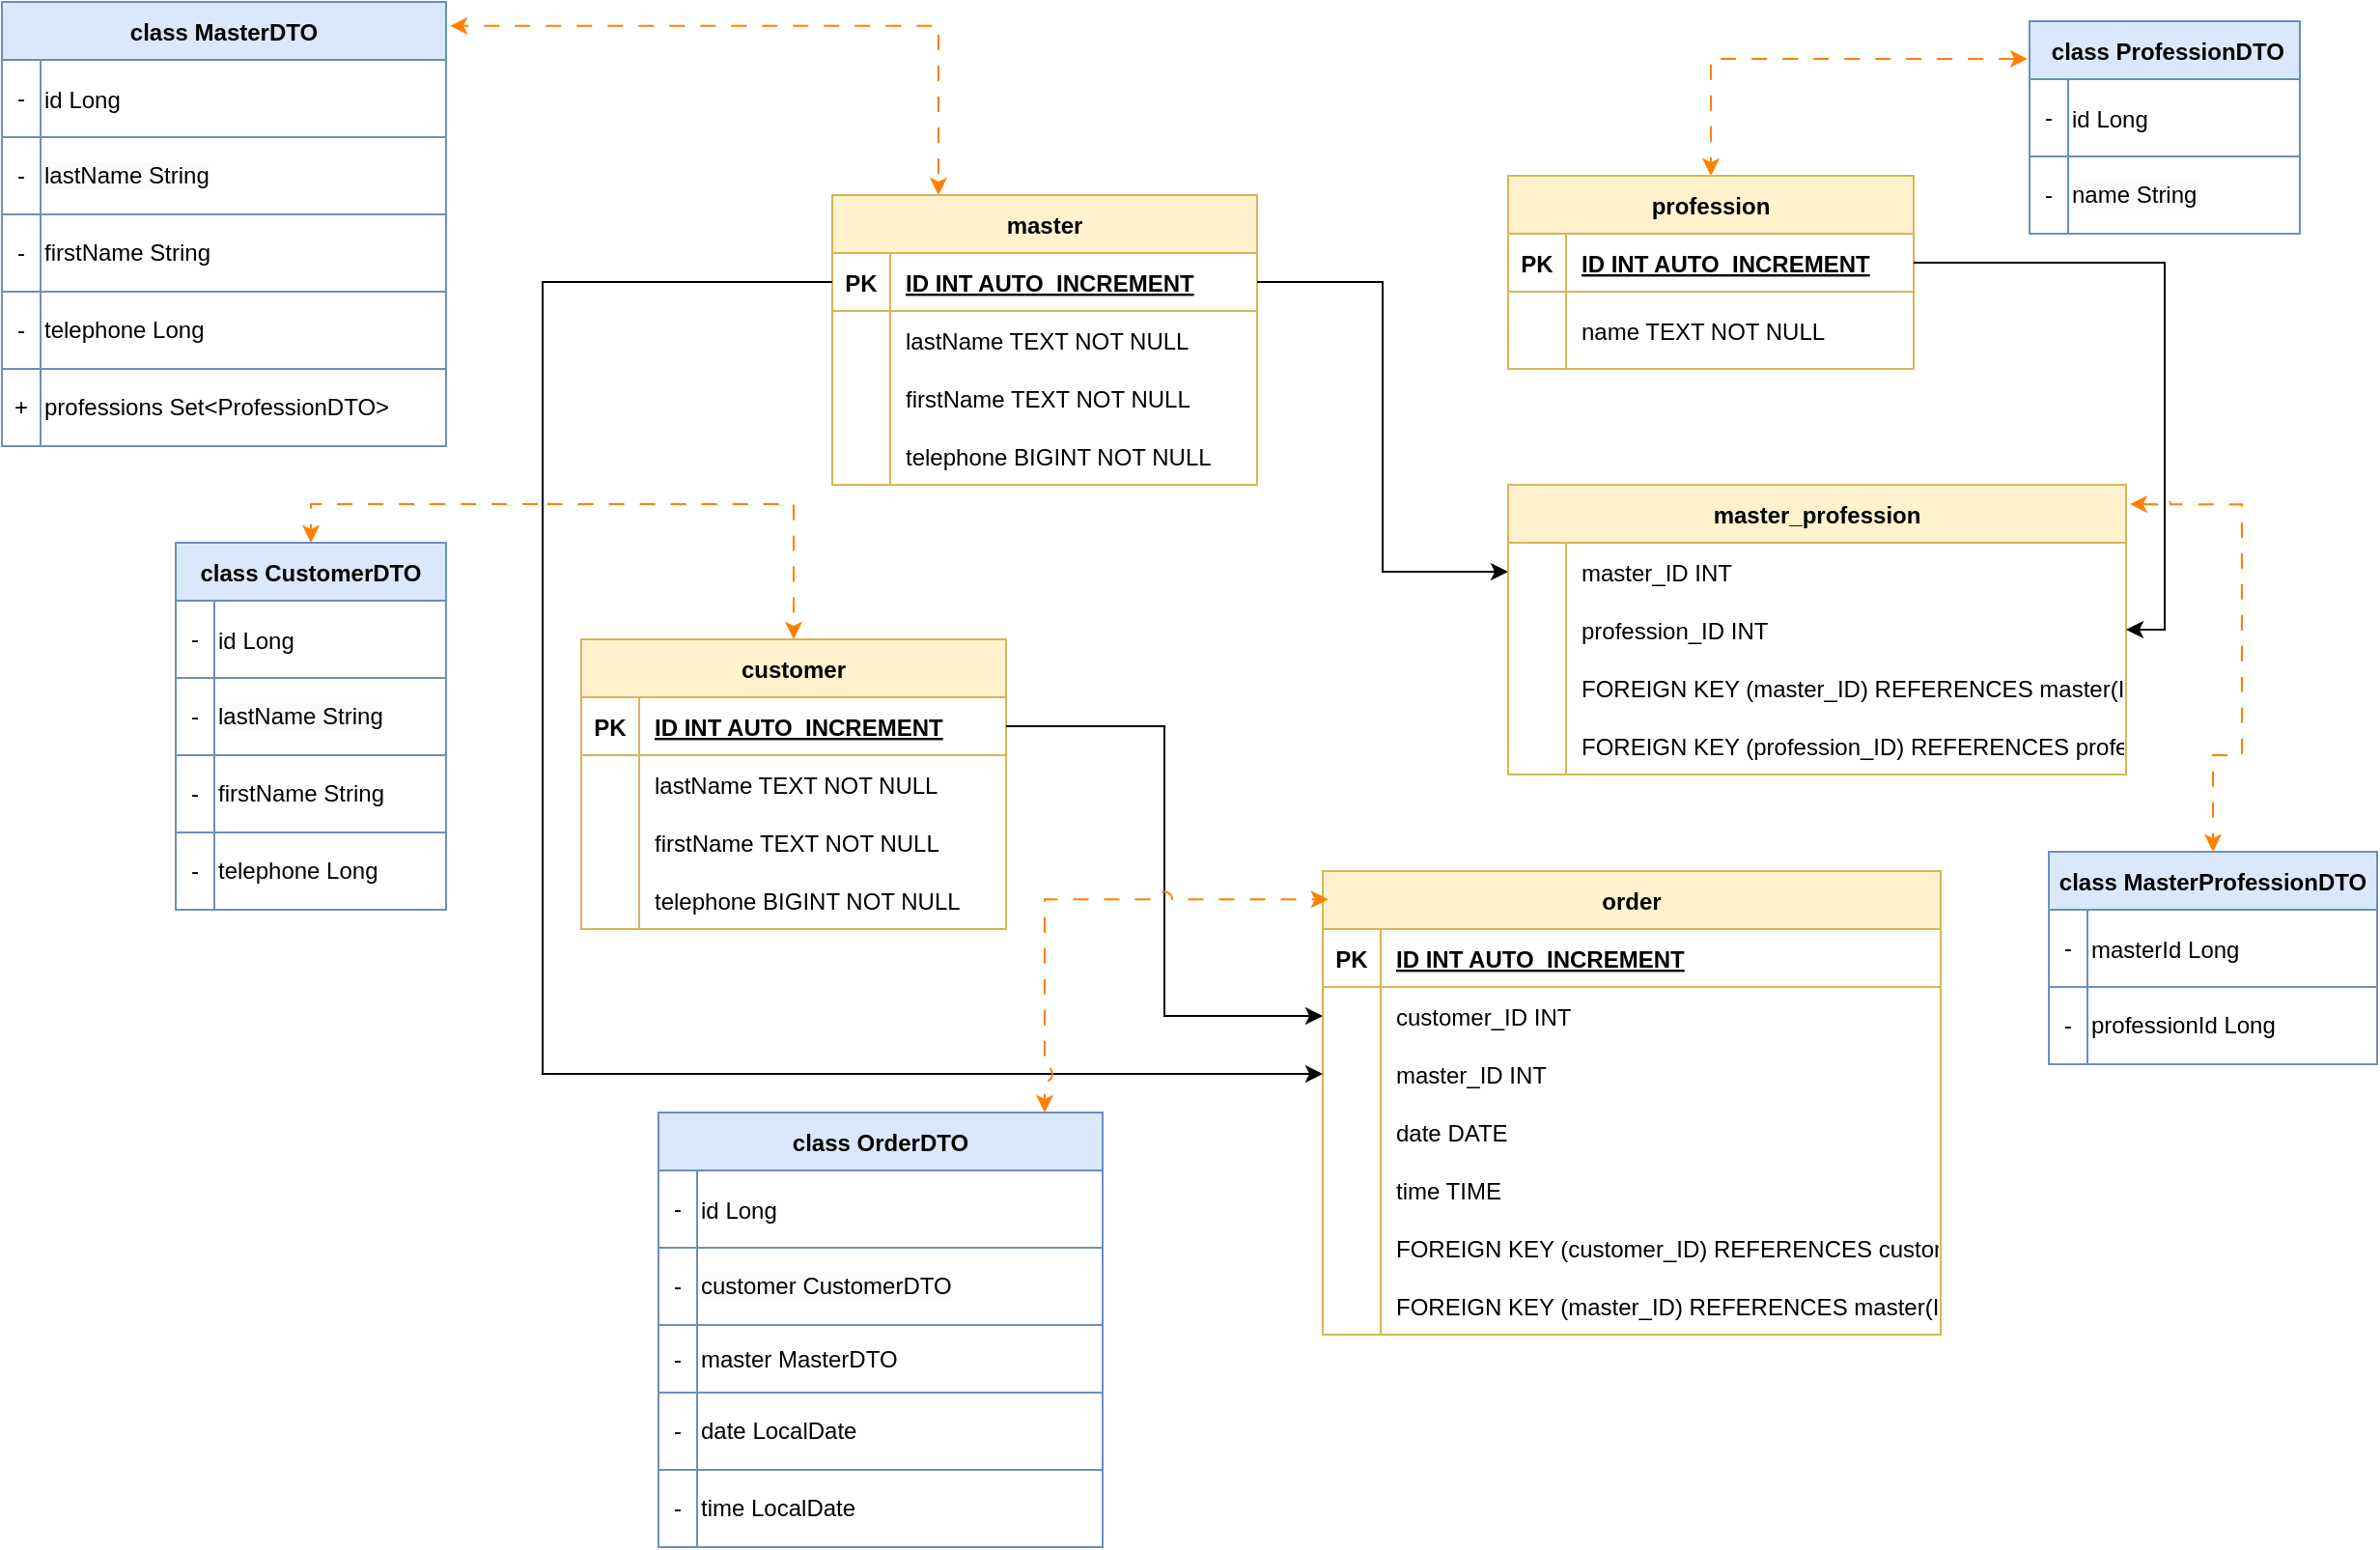 <mxfile version="26.1.0">
  <diagram name="Страница — 1" id="RrRIybJBG0Q8zpi_-Jlj">
    <mxGraphModel dx="2322" dy="824" grid="1" gridSize="10" guides="1" tooltips="1" connect="1" arrows="1" fold="1" page="1" pageScale="1" pageWidth="827" pageHeight="1169" math="0" shadow="0">
      <root>
        <mxCell id="0" />
        <mxCell id="1" parent="0" />
        <mxCell id="r0G22M9WoCD1sbII1Kmv-1" value="customer" style="shape=table;startSize=30;container=1;collapsible=1;childLayout=tableLayout;fixedRows=1;rowLines=0;fontStyle=1;align=center;resizeLast=1;fillColor=#fff2cc;strokeColor=#d6b656;" vertex="1" parent="1">
          <mxGeometry x="-130" y="340" width="220" height="150" as="geometry" />
        </mxCell>
        <mxCell id="r0G22M9WoCD1sbII1Kmv-2" value="" style="shape=tableRow;horizontal=0;startSize=0;swimlaneHead=0;swimlaneBody=0;fillColor=none;collapsible=0;dropTarget=0;points=[[0,0.5],[1,0.5]];portConstraint=eastwest;strokeColor=inherit;top=0;left=0;right=0;bottom=1;" vertex="1" parent="r0G22M9WoCD1sbII1Kmv-1">
          <mxGeometry y="30" width="220" height="30" as="geometry" />
        </mxCell>
        <mxCell id="r0G22M9WoCD1sbII1Kmv-3" value="PK" style="shape=partialRectangle;overflow=hidden;connectable=0;fillColor=none;strokeColor=inherit;top=0;left=0;bottom=0;right=0;fontStyle=1;" vertex="1" parent="r0G22M9WoCD1sbII1Kmv-2">
          <mxGeometry width="30" height="30" as="geometry">
            <mxRectangle width="30" height="30" as="alternateBounds" />
          </mxGeometry>
        </mxCell>
        <mxCell id="r0G22M9WoCD1sbII1Kmv-4" value="ID INT  AUTO_INCREMENT" style="shape=partialRectangle;overflow=hidden;connectable=0;fillColor=none;align=left;strokeColor=inherit;top=0;left=0;bottom=0;right=0;spacingLeft=6;fontStyle=5;" vertex="1" parent="r0G22M9WoCD1sbII1Kmv-2">
          <mxGeometry x="30" width="190" height="30" as="geometry">
            <mxRectangle width="190" height="30" as="alternateBounds" />
          </mxGeometry>
        </mxCell>
        <mxCell id="r0G22M9WoCD1sbII1Kmv-5" value="" style="shape=tableRow;horizontal=0;startSize=0;swimlaneHead=0;swimlaneBody=0;fillColor=none;collapsible=0;dropTarget=0;points=[[0,0.5],[1,0.5]];portConstraint=eastwest;strokeColor=inherit;top=0;left=0;right=0;bottom=0;" vertex="1" parent="r0G22M9WoCD1sbII1Kmv-1">
          <mxGeometry y="60" width="220" height="30" as="geometry" />
        </mxCell>
        <mxCell id="r0G22M9WoCD1sbII1Kmv-6" value="" style="shape=partialRectangle;overflow=hidden;connectable=0;fillColor=none;strokeColor=inherit;top=0;left=0;bottom=0;right=0;" vertex="1" parent="r0G22M9WoCD1sbII1Kmv-5">
          <mxGeometry width="30" height="30" as="geometry">
            <mxRectangle width="30" height="30" as="alternateBounds" />
          </mxGeometry>
        </mxCell>
        <mxCell id="r0G22M9WoCD1sbII1Kmv-7" value="lastName TEXT NOT NULL" style="shape=partialRectangle;overflow=hidden;connectable=0;fillColor=none;align=left;strokeColor=inherit;top=0;left=0;bottom=0;right=0;spacingLeft=6;" vertex="1" parent="r0G22M9WoCD1sbII1Kmv-5">
          <mxGeometry x="30" width="190" height="30" as="geometry">
            <mxRectangle width="190" height="30" as="alternateBounds" />
          </mxGeometry>
        </mxCell>
        <mxCell id="r0G22M9WoCD1sbII1Kmv-8" value="" style="shape=tableRow;horizontal=0;startSize=0;swimlaneHead=0;swimlaneBody=0;fillColor=none;collapsible=0;dropTarget=0;points=[[0,0.5],[1,0.5]];portConstraint=eastwest;strokeColor=inherit;top=0;left=0;right=0;bottom=0;" vertex="1" parent="r0G22M9WoCD1sbII1Kmv-1">
          <mxGeometry y="90" width="220" height="30" as="geometry" />
        </mxCell>
        <mxCell id="r0G22M9WoCD1sbII1Kmv-9" value="" style="shape=partialRectangle;overflow=hidden;connectable=0;fillColor=none;strokeColor=inherit;top=0;left=0;bottom=0;right=0;" vertex="1" parent="r0G22M9WoCD1sbII1Kmv-8">
          <mxGeometry width="30" height="30" as="geometry">
            <mxRectangle width="30" height="30" as="alternateBounds" />
          </mxGeometry>
        </mxCell>
        <mxCell id="r0G22M9WoCD1sbII1Kmv-10" value="firstName TEXT NOT NULL" style="shape=partialRectangle;overflow=hidden;connectable=0;fillColor=none;align=left;strokeColor=inherit;top=0;left=0;bottom=0;right=0;spacingLeft=6;" vertex="1" parent="r0G22M9WoCD1sbII1Kmv-8">
          <mxGeometry x="30" width="190" height="30" as="geometry">
            <mxRectangle width="190" height="30" as="alternateBounds" />
          </mxGeometry>
        </mxCell>
        <mxCell id="r0G22M9WoCD1sbII1Kmv-11" value="" style="shape=tableRow;horizontal=0;startSize=0;swimlaneHead=0;swimlaneBody=0;fillColor=none;collapsible=0;dropTarget=0;points=[[0,0.5],[1,0.5]];portConstraint=eastwest;strokeColor=inherit;top=0;left=0;right=0;bottom=0;" vertex="1" parent="r0G22M9WoCD1sbII1Kmv-1">
          <mxGeometry y="120" width="220" height="30" as="geometry" />
        </mxCell>
        <mxCell id="r0G22M9WoCD1sbII1Kmv-12" value="" style="shape=partialRectangle;overflow=hidden;connectable=0;fillColor=none;strokeColor=inherit;top=0;left=0;bottom=0;right=0;" vertex="1" parent="r0G22M9WoCD1sbII1Kmv-11">
          <mxGeometry width="30" height="30" as="geometry">
            <mxRectangle width="30" height="30" as="alternateBounds" />
          </mxGeometry>
        </mxCell>
        <mxCell id="r0G22M9WoCD1sbII1Kmv-13" value="telephone BIGINT NOT NULL" style="shape=partialRectangle;overflow=hidden;connectable=0;fillColor=none;align=left;strokeColor=inherit;top=0;left=0;bottom=0;right=0;spacingLeft=6;" vertex="1" parent="r0G22M9WoCD1sbII1Kmv-11">
          <mxGeometry x="30" width="190" height="30" as="geometry">
            <mxRectangle width="190" height="30" as="alternateBounds" />
          </mxGeometry>
        </mxCell>
        <mxCell id="r0G22M9WoCD1sbII1Kmv-14" value="master" style="shape=table;startSize=30;container=1;collapsible=1;childLayout=tableLayout;fixedRows=1;rowLines=0;fontStyle=1;align=center;resizeLast=1;fillColor=#fff2cc;strokeColor=#d6b656;" vertex="1" parent="1">
          <mxGeometry y="110" width="220" height="150" as="geometry" />
        </mxCell>
        <mxCell id="r0G22M9WoCD1sbII1Kmv-15" value="" style="shape=tableRow;horizontal=0;startSize=0;swimlaneHead=0;swimlaneBody=0;fillColor=none;collapsible=0;dropTarget=0;points=[[0,0.5],[1,0.5]];portConstraint=eastwest;strokeColor=inherit;top=0;left=0;right=0;bottom=1;" vertex="1" parent="r0G22M9WoCD1sbII1Kmv-14">
          <mxGeometry y="30" width="220" height="30" as="geometry" />
        </mxCell>
        <mxCell id="r0G22M9WoCD1sbII1Kmv-16" value="PK" style="shape=partialRectangle;overflow=hidden;connectable=0;fillColor=none;strokeColor=inherit;top=0;left=0;bottom=0;right=0;fontStyle=1;" vertex="1" parent="r0G22M9WoCD1sbII1Kmv-15">
          <mxGeometry width="30" height="30" as="geometry">
            <mxRectangle width="30" height="30" as="alternateBounds" />
          </mxGeometry>
        </mxCell>
        <mxCell id="r0G22M9WoCD1sbII1Kmv-17" value="ID INT  AUTO_INCREMENT" style="shape=partialRectangle;overflow=hidden;connectable=0;fillColor=none;align=left;strokeColor=inherit;top=0;left=0;bottom=0;right=0;spacingLeft=6;fontStyle=5;" vertex="1" parent="r0G22M9WoCD1sbII1Kmv-15">
          <mxGeometry x="30" width="190" height="30" as="geometry">
            <mxRectangle width="190" height="30" as="alternateBounds" />
          </mxGeometry>
        </mxCell>
        <mxCell id="r0G22M9WoCD1sbII1Kmv-18" value="" style="shape=tableRow;horizontal=0;startSize=0;swimlaneHead=0;swimlaneBody=0;fillColor=none;collapsible=0;dropTarget=0;points=[[0,0.5],[1,0.5]];portConstraint=eastwest;strokeColor=inherit;top=0;left=0;right=0;bottom=0;" vertex="1" parent="r0G22M9WoCD1sbII1Kmv-14">
          <mxGeometry y="60" width="220" height="30" as="geometry" />
        </mxCell>
        <mxCell id="r0G22M9WoCD1sbII1Kmv-19" value="" style="shape=partialRectangle;overflow=hidden;connectable=0;fillColor=none;strokeColor=inherit;top=0;left=0;bottom=0;right=0;" vertex="1" parent="r0G22M9WoCD1sbII1Kmv-18">
          <mxGeometry width="30" height="30" as="geometry">
            <mxRectangle width="30" height="30" as="alternateBounds" />
          </mxGeometry>
        </mxCell>
        <mxCell id="r0G22M9WoCD1sbII1Kmv-20" value="lastName TEXT NOT NULL" style="shape=partialRectangle;overflow=hidden;connectable=0;fillColor=none;align=left;strokeColor=inherit;top=0;left=0;bottom=0;right=0;spacingLeft=6;" vertex="1" parent="r0G22M9WoCD1sbII1Kmv-18">
          <mxGeometry x="30" width="190" height="30" as="geometry">
            <mxRectangle width="190" height="30" as="alternateBounds" />
          </mxGeometry>
        </mxCell>
        <mxCell id="r0G22M9WoCD1sbII1Kmv-21" value="" style="shape=tableRow;horizontal=0;startSize=0;swimlaneHead=0;swimlaneBody=0;fillColor=none;collapsible=0;dropTarget=0;points=[[0,0.5],[1,0.5]];portConstraint=eastwest;strokeColor=inherit;top=0;left=0;right=0;bottom=0;" vertex="1" parent="r0G22M9WoCD1sbII1Kmv-14">
          <mxGeometry y="90" width="220" height="30" as="geometry" />
        </mxCell>
        <mxCell id="r0G22M9WoCD1sbII1Kmv-22" value="" style="shape=partialRectangle;overflow=hidden;connectable=0;fillColor=none;strokeColor=inherit;top=0;left=0;bottom=0;right=0;" vertex="1" parent="r0G22M9WoCD1sbII1Kmv-21">
          <mxGeometry width="30" height="30" as="geometry">
            <mxRectangle width="30" height="30" as="alternateBounds" />
          </mxGeometry>
        </mxCell>
        <mxCell id="r0G22M9WoCD1sbII1Kmv-23" value="firstName TEXT NOT NULL" style="shape=partialRectangle;overflow=hidden;connectable=0;fillColor=none;align=left;strokeColor=inherit;top=0;left=0;bottom=0;right=0;spacingLeft=6;" vertex="1" parent="r0G22M9WoCD1sbII1Kmv-21">
          <mxGeometry x="30" width="190" height="30" as="geometry">
            <mxRectangle width="190" height="30" as="alternateBounds" />
          </mxGeometry>
        </mxCell>
        <mxCell id="r0G22M9WoCD1sbII1Kmv-24" value="" style="shape=tableRow;horizontal=0;startSize=0;swimlaneHead=0;swimlaneBody=0;fillColor=none;collapsible=0;dropTarget=0;points=[[0,0.5],[1,0.5]];portConstraint=eastwest;strokeColor=inherit;top=0;left=0;right=0;bottom=0;" vertex="1" parent="r0G22M9WoCD1sbII1Kmv-14">
          <mxGeometry y="120" width="220" height="30" as="geometry" />
        </mxCell>
        <mxCell id="r0G22M9WoCD1sbII1Kmv-25" value="" style="shape=partialRectangle;overflow=hidden;connectable=0;fillColor=none;strokeColor=inherit;top=0;left=0;bottom=0;right=0;" vertex="1" parent="r0G22M9WoCD1sbII1Kmv-24">
          <mxGeometry width="30" height="30" as="geometry">
            <mxRectangle width="30" height="30" as="alternateBounds" />
          </mxGeometry>
        </mxCell>
        <mxCell id="r0G22M9WoCD1sbII1Kmv-26" value="telephone BIGINT NOT NULL" style="shape=partialRectangle;overflow=hidden;connectable=0;fillColor=none;align=left;strokeColor=inherit;top=0;left=0;bottom=0;right=0;spacingLeft=6;" vertex="1" parent="r0G22M9WoCD1sbII1Kmv-24">
          <mxGeometry x="30" width="190" height="30" as="geometry">
            <mxRectangle width="190" height="30" as="alternateBounds" />
          </mxGeometry>
        </mxCell>
        <mxCell id="r0G22M9WoCD1sbII1Kmv-27" value="profession" style="shape=table;startSize=30;container=1;collapsible=1;childLayout=tableLayout;fixedRows=1;rowLines=0;fontStyle=1;align=center;resizeLast=1;fillColor=#fff2cc;strokeColor=#d6b656;" vertex="1" parent="1">
          <mxGeometry x="350" y="100" width="210" height="100" as="geometry" />
        </mxCell>
        <mxCell id="r0G22M9WoCD1sbII1Kmv-28" value="" style="shape=tableRow;horizontal=0;startSize=0;swimlaneHead=0;swimlaneBody=0;fillColor=none;collapsible=0;dropTarget=0;points=[[0,0.5],[1,0.5]];portConstraint=eastwest;strokeColor=inherit;top=0;left=0;right=0;bottom=1;" vertex="1" parent="r0G22M9WoCD1sbII1Kmv-27">
          <mxGeometry y="30" width="210" height="30" as="geometry" />
        </mxCell>
        <mxCell id="r0G22M9WoCD1sbII1Kmv-29" value="PK" style="shape=partialRectangle;overflow=hidden;connectable=0;fillColor=none;strokeColor=inherit;top=0;left=0;bottom=0;right=0;fontStyle=1;" vertex="1" parent="r0G22M9WoCD1sbII1Kmv-28">
          <mxGeometry width="30" height="30" as="geometry">
            <mxRectangle width="30" height="30" as="alternateBounds" />
          </mxGeometry>
        </mxCell>
        <mxCell id="r0G22M9WoCD1sbII1Kmv-30" value="ID INT  AUTO_INCREMENT" style="shape=partialRectangle;overflow=hidden;connectable=0;fillColor=none;align=left;strokeColor=inherit;top=0;left=0;bottom=0;right=0;spacingLeft=6;fontStyle=5;" vertex="1" parent="r0G22M9WoCD1sbII1Kmv-28">
          <mxGeometry x="30" width="180" height="30" as="geometry">
            <mxRectangle width="180" height="30" as="alternateBounds" />
          </mxGeometry>
        </mxCell>
        <mxCell id="r0G22M9WoCD1sbII1Kmv-31" value="" style="shape=tableRow;horizontal=0;startSize=0;swimlaneHead=0;swimlaneBody=0;fillColor=none;collapsible=0;dropTarget=0;points=[[0,0.5],[1,0.5]];portConstraint=eastwest;strokeColor=inherit;top=0;left=0;right=0;bottom=0;" vertex="1" parent="r0G22M9WoCD1sbII1Kmv-27">
          <mxGeometry y="60" width="210" height="40" as="geometry" />
        </mxCell>
        <mxCell id="r0G22M9WoCD1sbII1Kmv-32" value="" style="shape=partialRectangle;overflow=hidden;connectable=0;fillColor=none;strokeColor=inherit;top=0;left=0;bottom=0;right=0;" vertex="1" parent="r0G22M9WoCD1sbII1Kmv-31">
          <mxGeometry width="30" height="40" as="geometry">
            <mxRectangle width="30" height="40" as="alternateBounds" />
          </mxGeometry>
        </mxCell>
        <mxCell id="r0G22M9WoCD1sbII1Kmv-33" value="name TEXT NOT NULL" style="shape=partialRectangle;overflow=hidden;connectable=0;fillColor=none;align=left;strokeColor=inherit;top=0;left=0;bottom=0;right=0;spacingLeft=6;" vertex="1" parent="r0G22M9WoCD1sbII1Kmv-31">
          <mxGeometry x="30" width="180" height="40" as="geometry">
            <mxRectangle width="180" height="40" as="alternateBounds" />
          </mxGeometry>
        </mxCell>
        <mxCell id="r0G22M9WoCD1sbII1Kmv-34" value="master_profession" style="shape=table;startSize=30;container=1;collapsible=1;childLayout=tableLayout;fixedRows=1;rowLines=0;fontStyle=1;align=center;resizeLast=1;fillColor=#fff2cc;strokeColor=#d6b656;" vertex="1" parent="1">
          <mxGeometry x="350" y="260" width="320" height="150" as="geometry" />
        </mxCell>
        <mxCell id="r0G22M9WoCD1sbII1Kmv-35" value="" style="shape=tableRow;horizontal=0;startSize=0;swimlaneHead=0;swimlaneBody=0;fillColor=none;collapsible=0;dropTarget=0;points=[[0,0.5],[1,0.5]];portConstraint=eastwest;strokeColor=inherit;top=0;left=0;right=0;bottom=0;" vertex="1" parent="r0G22M9WoCD1sbII1Kmv-34">
          <mxGeometry y="30" width="320" height="30" as="geometry" />
        </mxCell>
        <mxCell id="r0G22M9WoCD1sbII1Kmv-36" value="" style="shape=partialRectangle;overflow=hidden;connectable=0;fillColor=none;strokeColor=inherit;top=0;left=0;bottom=0;right=0;" vertex="1" parent="r0G22M9WoCD1sbII1Kmv-35">
          <mxGeometry width="30" height="30" as="geometry">
            <mxRectangle width="30" height="30" as="alternateBounds" />
          </mxGeometry>
        </mxCell>
        <mxCell id="r0G22M9WoCD1sbII1Kmv-37" value="master_ID INT" style="shape=partialRectangle;overflow=hidden;connectable=0;fillColor=none;align=left;strokeColor=inherit;top=0;left=0;bottom=0;right=0;spacingLeft=6;" vertex="1" parent="r0G22M9WoCD1sbII1Kmv-35">
          <mxGeometry x="30" width="290" height="30" as="geometry">
            <mxRectangle width="290" height="30" as="alternateBounds" />
          </mxGeometry>
        </mxCell>
        <mxCell id="r0G22M9WoCD1sbII1Kmv-38" value="" style="shape=tableRow;horizontal=0;startSize=0;swimlaneHead=0;swimlaneBody=0;fillColor=none;collapsible=0;dropTarget=0;points=[[0,0.5],[1,0.5]];portConstraint=eastwest;strokeColor=inherit;top=0;left=0;right=0;bottom=0;" vertex="1" parent="r0G22M9WoCD1sbII1Kmv-34">
          <mxGeometry y="60" width="320" height="30" as="geometry" />
        </mxCell>
        <mxCell id="r0G22M9WoCD1sbII1Kmv-39" value="" style="shape=partialRectangle;overflow=hidden;connectable=0;fillColor=none;strokeColor=inherit;top=0;left=0;bottom=0;right=0;" vertex="1" parent="r0G22M9WoCD1sbII1Kmv-38">
          <mxGeometry width="30" height="30" as="geometry">
            <mxRectangle width="30" height="30" as="alternateBounds" />
          </mxGeometry>
        </mxCell>
        <mxCell id="r0G22M9WoCD1sbII1Kmv-40" value="profession_ID INT" style="shape=partialRectangle;overflow=hidden;connectable=0;fillColor=none;align=left;strokeColor=inherit;top=0;left=0;bottom=0;right=0;spacingLeft=6;" vertex="1" parent="r0G22M9WoCD1sbII1Kmv-38">
          <mxGeometry x="30" width="290" height="30" as="geometry">
            <mxRectangle width="290" height="30" as="alternateBounds" />
          </mxGeometry>
        </mxCell>
        <mxCell id="r0G22M9WoCD1sbII1Kmv-41" value="" style="shape=tableRow;horizontal=0;startSize=0;swimlaneHead=0;swimlaneBody=0;fillColor=none;collapsible=0;dropTarget=0;points=[[0,0.5],[1,0.5]];portConstraint=eastwest;strokeColor=inherit;top=0;left=0;right=0;bottom=0;" vertex="1" parent="r0G22M9WoCD1sbII1Kmv-34">
          <mxGeometry y="90" width="320" height="30" as="geometry" />
        </mxCell>
        <mxCell id="r0G22M9WoCD1sbII1Kmv-42" value="" style="shape=partialRectangle;overflow=hidden;connectable=0;fillColor=none;strokeColor=inherit;top=0;left=0;bottom=0;right=0;" vertex="1" parent="r0G22M9WoCD1sbII1Kmv-41">
          <mxGeometry width="30" height="30" as="geometry">
            <mxRectangle width="30" height="30" as="alternateBounds" />
          </mxGeometry>
        </mxCell>
        <mxCell id="r0G22M9WoCD1sbII1Kmv-43" value="FOREIGN KEY (master_ID) REFERENCES master(ID)" style="shape=partialRectangle;overflow=hidden;connectable=0;fillColor=none;align=left;strokeColor=inherit;top=0;left=0;bottom=0;right=0;spacingLeft=6;" vertex="1" parent="r0G22M9WoCD1sbII1Kmv-41">
          <mxGeometry x="30" width="290" height="30" as="geometry">
            <mxRectangle width="290" height="30" as="alternateBounds" />
          </mxGeometry>
        </mxCell>
        <mxCell id="r0G22M9WoCD1sbII1Kmv-44" value="" style="shape=tableRow;horizontal=0;startSize=0;swimlaneHead=0;swimlaneBody=0;fillColor=none;collapsible=0;dropTarget=0;points=[[0,0.5],[1,0.5]];portConstraint=eastwest;strokeColor=inherit;top=0;left=0;right=0;bottom=0;" vertex="1" parent="r0G22M9WoCD1sbII1Kmv-34">
          <mxGeometry y="120" width="320" height="30" as="geometry" />
        </mxCell>
        <mxCell id="r0G22M9WoCD1sbII1Kmv-45" value="" style="shape=partialRectangle;overflow=hidden;connectable=0;fillColor=none;strokeColor=inherit;top=0;left=0;bottom=0;right=0;" vertex="1" parent="r0G22M9WoCD1sbII1Kmv-44">
          <mxGeometry width="30" height="30" as="geometry">
            <mxRectangle width="30" height="30" as="alternateBounds" />
          </mxGeometry>
        </mxCell>
        <mxCell id="r0G22M9WoCD1sbII1Kmv-46" value="FOREIGN KEY (profession_ID) REFERENCES profession(ID)" style="shape=partialRectangle;overflow=hidden;connectable=0;fillColor=none;align=left;strokeColor=inherit;top=0;left=0;bottom=0;right=0;spacingLeft=6;" vertex="1" parent="r0G22M9WoCD1sbII1Kmv-44">
          <mxGeometry x="30" width="290" height="30" as="geometry">
            <mxRectangle width="290" height="30" as="alternateBounds" />
          </mxGeometry>
        </mxCell>
        <mxCell id="r0G22M9WoCD1sbII1Kmv-47" value="order" style="shape=table;startSize=30;container=1;collapsible=1;childLayout=tableLayout;fixedRows=1;rowLines=0;fontStyle=1;align=center;resizeLast=1;fillColor=#fff2cc;strokeColor=#d6b656;" vertex="1" parent="1">
          <mxGeometry x="254" y="460" width="320" height="240" as="geometry" />
        </mxCell>
        <mxCell id="r0G22M9WoCD1sbII1Kmv-48" value="" style="shape=tableRow;horizontal=0;startSize=0;swimlaneHead=0;swimlaneBody=0;fillColor=none;collapsible=0;dropTarget=0;points=[[0,0.5],[1,0.5]];portConstraint=eastwest;strokeColor=inherit;top=0;left=0;right=0;bottom=1;" vertex="1" parent="r0G22M9WoCD1sbII1Kmv-47">
          <mxGeometry y="30" width="320" height="30" as="geometry" />
        </mxCell>
        <mxCell id="r0G22M9WoCD1sbII1Kmv-49" value="PK" style="shape=partialRectangle;overflow=hidden;connectable=0;fillColor=none;strokeColor=inherit;top=0;left=0;bottom=0;right=0;fontStyle=1;" vertex="1" parent="r0G22M9WoCD1sbII1Kmv-48">
          <mxGeometry width="30" height="30" as="geometry">
            <mxRectangle width="30" height="30" as="alternateBounds" />
          </mxGeometry>
        </mxCell>
        <mxCell id="r0G22M9WoCD1sbII1Kmv-50" value="ID INT  AUTO_INCREMENT" style="shape=partialRectangle;overflow=hidden;connectable=0;fillColor=none;align=left;strokeColor=inherit;top=0;left=0;bottom=0;right=0;spacingLeft=6;fontStyle=5;" vertex="1" parent="r0G22M9WoCD1sbII1Kmv-48">
          <mxGeometry x="30" width="290" height="30" as="geometry">
            <mxRectangle width="290" height="30" as="alternateBounds" />
          </mxGeometry>
        </mxCell>
        <mxCell id="r0G22M9WoCD1sbII1Kmv-51" value="" style="shape=tableRow;horizontal=0;startSize=0;swimlaneHead=0;swimlaneBody=0;fillColor=none;collapsible=0;dropTarget=0;points=[[0,0.5],[1,0.5]];portConstraint=eastwest;strokeColor=inherit;top=0;left=0;right=0;bottom=0;" vertex="1" parent="r0G22M9WoCD1sbII1Kmv-47">
          <mxGeometry y="60" width="320" height="30" as="geometry" />
        </mxCell>
        <mxCell id="r0G22M9WoCD1sbII1Kmv-52" value="" style="shape=partialRectangle;overflow=hidden;connectable=0;fillColor=none;strokeColor=inherit;top=0;left=0;bottom=0;right=0;" vertex="1" parent="r0G22M9WoCD1sbII1Kmv-51">
          <mxGeometry width="30" height="30" as="geometry">
            <mxRectangle width="30" height="30" as="alternateBounds" />
          </mxGeometry>
        </mxCell>
        <mxCell id="r0G22M9WoCD1sbII1Kmv-53" value="customer_ID INT" style="shape=partialRectangle;overflow=hidden;connectable=0;fillColor=none;align=left;strokeColor=inherit;top=0;left=0;bottom=0;right=0;spacingLeft=6;" vertex="1" parent="r0G22M9WoCD1sbII1Kmv-51">
          <mxGeometry x="30" width="290" height="30" as="geometry">
            <mxRectangle width="290" height="30" as="alternateBounds" />
          </mxGeometry>
        </mxCell>
        <mxCell id="r0G22M9WoCD1sbII1Kmv-54" value="" style="shape=tableRow;horizontal=0;startSize=0;swimlaneHead=0;swimlaneBody=0;fillColor=none;collapsible=0;dropTarget=0;points=[[0,0.5],[1,0.5]];portConstraint=eastwest;strokeColor=inherit;top=0;left=0;right=0;bottom=0;" vertex="1" parent="r0G22M9WoCD1sbII1Kmv-47">
          <mxGeometry y="90" width="320" height="30" as="geometry" />
        </mxCell>
        <mxCell id="r0G22M9WoCD1sbII1Kmv-55" value="" style="shape=partialRectangle;overflow=hidden;connectable=0;fillColor=none;strokeColor=inherit;top=0;left=0;bottom=0;right=0;" vertex="1" parent="r0G22M9WoCD1sbII1Kmv-54">
          <mxGeometry width="30" height="30" as="geometry">
            <mxRectangle width="30" height="30" as="alternateBounds" />
          </mxGeometry>
        </mxCell>
        <mxCell id="r0G22M9WoCD1sbII1Kmv-56" value="master_ID INT" style="shape=partialRectangle;overflow=hidden;connectable=0;fillColor=none;align=left;strokeColor=inherit;top=0;left=0;bottom=0;right=0;spacingLeft=6;" vertex="1" parent="r0G22M9WoCD1sbII1Kmv-54">
          <mxGeometry x="30" width="290" height="30" as="geometry">
            <mxRectangle width="290" height="30" as="alternateBounds" />
          </mxGeometry>
        </mxCell>
        <mxCell id="r0G22M9WoCD1sbII1Kmv-57" value="" style="shape=tableRow;horizontal=0;startSize=0;swimlaneHead=0;swimlaneBody=0;fillColor=none;collapsible=0;dropTarget=0;points=[[0,0.5],[1,0.5]];portConstraint=eastwest;strokeColor=inherit;top=0;left=0;right=0;bottom=0;" vertex="1" parent="r0G22M9WoCD1sbII1Kmv-47">
          <mxGeometry y="120" width="320" height="30" as="geometry" />
        </mxCell>
        <mxCell id="r0G22M9WoCD1sbII1Kmv-58" value="" style="shape=partialRectangle;overflow=hidden;connectable=0;fillColor=none;strokeColor=inherit;top=0;left=0;bottom=0;right=0;" vertex="1" parent="r0G22M9WoCD1sbII1Kmv-57">
          <mxGeometry width="30" height="30" as="geometry">
            <mxRectangle width="30" height="30" as="alternateBounds" />
          </mxGeometry>
        </mxCell>
        <mxCell id="r0G22M9WoCD1sbII1Kmv-59" value="date DATE" style="shape=partialRectangle;overflow=hidden;connectable=0;fillColor=none;align=left;strokeColor=inherit;top=0;left=0;bottom=0;right=0;spacingLeft=6;" vertex="1" parent="r0G22M9WoCD1sbII1Kmv-57">
          <mxGeometry x="30" width="290" height="30" as="geometry">
            <mxRectangle width="290" height="30" as="alternateBounds" />
          </mxGeometry>
        </mxCell>
        <mxCell id="r0G22M9WoCD1sbII1Kmv-60" value="" style="shape=tableRow;horizontal=0;startSize=0;swimlaneHead=0;swimlaneBody=0;fillColor=none;collapsible=0;dropTarget=0;points=[[0,0.5],[1,0.5]];portConstraint=eastwest;strokeColor=inherit;top=0;left=0;right=0;bottom=0;" vertex="1" parent="r0G22M9WoCD1sbII1Kmv-47">
          <mxGeometry y="150" width="320" height="30" as="geometry" />
        </mxCell>
        <mxCell id="r0G22M9WoCD1sbII1Kmv-61" value="" style="shape=partialRectangle;overflow=hidden;connectable=0;fillColor=none;strokeColor=inherit;top=0;left=0;bottom=0;right=0;" vertex="1" parent="r0G22M9WoCD1sbII1Kmv-60">
          <mxGeometry width="30" height="30" as="geometry">
            <mxRectangle width="30" height="30" as="alternateBounds" />
          </mxGeometry>
        </mxCell>
        <mxCell id="r0G22M9WoCD1sbII1Kmv-62" value="time TIME" style="shape=partialRectangle;overflow=hidden;connectable=0;fillColor=none;align=left;strokeColor=inherit;top=0;left=0;bottom=0;right=0;spacingLeft=6;" vertex="1" parent="r0G22M9WoCD1sbII1Kmv-60">
          <mxGeometry x="30" width="290" height="30" as="geometry">
            <mxRectangle width="290" height="30" as="alternateBounds" />
          </mxGeometry>
        </mxCell>
        <mxCell id="r0G22M9WoCD1sbII1Kmv-63" value="" style="shape=tableRow;horizontal=0;startSize=0;swimlaneHead=0;swimlaneBody=0;fillColor=none;collapsible=0;dropTarget=0;points=[[0,0.5],[1,0.5]];portConstraint=eastwest;strokeColor=inherit;top=0;left=0;right=0;bottom=0;" vertex="1" parent="r0G22M9WoCD1sbII1Kmv-47">
          <mxGeometry y="180" width="320" height="30" as="geometry" />
        </mxCell>
        <mxCell id="r0G22M9WoCD1sbII1Kmv-64" value="" style="shape=partialRectangle;overflow=hidden;connectable=0;fillColor=none;strokeColor=inherit;top=0;left=0;bottom=0;right=0;" vertex="1" parent="r0G22M9WoCD1sbII1Kmv-63">
          <mxGeometry width="30" height="30" as="geometry">
            <mxRectangle width="30" height="30" as="alternateBounds" />
          </mxGeometry>
        </mxCell>
        <mxCell id="r0G22M9WoCD1sbII1Kmv-65" value="FOREIGN KEY (customer_ID) REFERENCES customer(ID)" style="shape=partialRectangle;overflow=hidden;connectable=0;fillColor=none;align=left;strokeColor=inherit;top=0;left=0;bottom=0;right=0;spacingLeft=6;" vertex="1" parent="r0G22M9WoCD1sbII1Kmv-63">
          <mxGeometry x="30" width="290" height="30" as="geometry">
            <mxRectangle width="290" height="30" as="alternateBounds" />
          </mxGeometry>
        </mxCell>
        <mxCell id="r0G22M9WoCD1sbII1Kmv-66" value="" style="shape=tableRow;horizontal=0;startSize=0;swimlaneHead=0;swimlaneBody=0;fillColor=none;collapsible=0;dropTarget=0;points=[[0,0.5],[1,0.5]];portConstraint=eastwest;strokeColor=inherit;top=0;left=0;right=0;bottom=0;" vertex="1" parent="r0G22M9WoCD1sbII1Kmv-47">
          <mxGeometry y="210" width="320" height="30" as="geometry" />
        </mxCell>
        <mxCell id="r0G22M9WoCD1sbII1Kmv-67" value="" style="shape=partialRectangle;overflow=hidden;connectable=0;fillColor=none;strokeColor=inherit;top=0;left=0;bottom=0;right=0;" vertex="1" parent="r0G22M9WoCD1sbII1Kmv-66">
          <mxGeometry width="30" height="30" as="geometry">
            <mxRectangle width="30" height="30" as="alternateBounds" />
          </mxGeometry>
        </mxCell>
        <mxCell id="r0G22M9WoCD1sbII1Kmv-68" value="FOREIGN KEY (master_ID) REFERENCES master(ID)" style="shape=partialRectangle;overflow=hidden;connectable=0;fillColor=none;align=left;strokeColor=inherit;top=0;left=0;bottom=0;right=0;spacingLeft=6;" vertex="1" parent="r0G22M9WoCD1sbII1Kmv-66">
          <mxGeometry x="30" width="290" height="30" as="geometry">
            <mxRectangle width="290" height="30" as="alternateBounds" />
          </mxGeometry>
        </mxCell>
        <mxCell id="r0G22M9WoCD1sbII1Kmv-70" style="edgeStyle=orthogonalEdgeStyle;rounded=0;orthogonalLoop=1;jettySize=auto;html=1;exitX=1;exitY=0.5;exitDx=0;exitDy=0;entryX=1;entryY=0.5;entryDx=0;entryDy=0;" edge="1" parent="1" source="r0G22M9WoCD1sbII1Kmv-28" target="r0G22M9WoCD1sbII1Kmv-38">
          <mxGeometry relative="1" as="geometry" />
        </mxCell>
        <mxCell id="r0G22M9WoCD1sbII1Kmv-71" style="edgeStyle=orthogonalEdgeStyle;rounded=0;orthogonalLoop=1;jettySize=auto;html=1;exitX=1;exitY=0.5;exitDx=0;exitDy=0;" edge="1" parent="1" source="r0G22M9WoCD1sbII1Kmv-15" target="r0G22M9WoCD1sbII1Kmv-35">
          <mxGeometry relative="1" as="geometry" />
        </mxCell>
        <mxCell id="r0G22M9WoCD1sbII1Kmv-72" style="edgeStyle=orthogonalEdgeStyle;rounded=0;orthogonalLoop=1;jettySize=auto;html=1;exitX=1;exitY=0.5;exitDx=0;exitDy=0;entryX=0;entryY=0.5;entryDx=0;entryDy=0;" edge="1" parent="1" source="r0G22M9WoCD1sbII1Kmv-2" target="r0G22M9WoCD1sbII1Kmv-51">
          <mxGeometry relative="1" as="geometry" />
        </mxCell>
        <mxCell id="r0G22M9WoCD1sbII1Kmv-73" style="edgeStyle=orthogonalEdgeStyle;rounded=0;orthogonalLoop=1;jettySize=auto;html=1;exitX=0;exitY=0.5;exitDx=0;exitDy=0;entryX=0;entryY=0.5;entryDx=0;entryDy=0;" edge="1" parent="1" source="r0G22M9WoCD1sbII1Kmv-15" target="r0G22M9WoCD1sbII1Kmv-54">
          <mxGeometry relative="1" as="geometry">
            <Array as="points">
              <mxPoint x="-150" y="155" />
              <mxPoint x="-150" y="565" />
            </Array>
          </mxGeometry>
        </mxCell>
        <mxCell id="r0G22M9WoCD1sbII1Kmv-230" style="edgeStyle=orthogonalEdgeStyle;rounded=0;orthogonalLoop=1;jettySize=auto;html=1;exitX=0.5;exitY=0;exitDx=0;exitDy=0;entryX=0.5;entryY=0;entryDx=0;entryDy=0;fontColor=light-dark(#f70202, #ededed);fillColor=#ffe6cc;strokeColor=#FF8000;startArrow=classic;startFill=1;flowAnimation=1;jumpStyle=arc;" edge="1" parent="1" source="r0G22M9WoCD1sbII1Kmv-210" target="r0G22M9WoCD1sbII1Kmv-1">
          <mxGeometry relative="1" as="geometry" />
        </mxCell>
        <mxCell id="r0G22M9WoCD1sbII1Kmv-210" value="class CustomerDTO" style="shape=table;startSize=30;container=1;collapsible=0;childLayout=tableLayout;fillColor=#dae8fc;strokeColor=#6c8ebf;fontStyle=1" vertex="1" parent="1">
          <mxGeometry x="-340" y="290" width="140" height="190" as="geometry" />
        </mxCell>
        <mxCell id="r0G22M9WoCD1sbII1Kmv-211" value="" style="shape=tableRow;horizontal=0;startSize=0;swimlaneHead=0;swimlaneBody=0;strokeColor=inherit;top=0;left=0;bottom=0;right=0;collapsible=0;dropTarget=0;fillColor=none;points=[[0,0.5],[1,0.5]];portConstraint=eastwest;" vertex="1" parent="r0G22M9WoCD1sbII1Kmv-210">
          <mxGeometry y="30" width="140" height="40" as="geometry" />
        </mxCell>
        <mxCell id="r0G22M9WoCD1sbII1Kmv-212" value="-" style="shape=partialRectangle;html=1;whiteSpace=wrap;connectable=0;strokeColor=inherit;overflow=hidden;fillColor=none;top=0;left=0;bottom=0;right=0;pointerEvents=1;" vertex="1" parent="r0G22M9WoCD1sbII1Kmv-211">
          <mxGeometry width="20" height="40" as="geometry">
            <mxRectangle width="20" height="40" as="alternateBounds" />
          </mxGeometry>
        </mxCell>
        <mxCell id="r0G22M9WoCD1sbII1Kmv-213" value="&lt;div style=&quot;line-height: 18px; text-wrap-mode: nowrap;&quot;&gt;id&amp;nbsp;&lt;span style=&quot;background-color: transparent; color: light-dark(rgb(0, 0, 0), rgb(255, 255, 255));&quot;&gt;Long&lt;/span&gt;&lt;/div&gt;" style="shape=partialRectangle;html=1;whiteSpace=wrap;connectable=0;strokeColor=inherit;overflow=hidden;fillColor=none;top=0;left=0;bottom=0;right=0;pointerEvents=1;align=left;" vertex="1" parent="r0G22M9WoCD1sbII1Kmv-211">
          <mxGeometry x="20" width="120" height="40" as="geometry">
            <mxRectangle width="120" height="40" as="alternateBounds" />
          </mxGeometry>
        </mxCell>
        <mxCell id="r0G22M9WoCD1sbII1Kmv-214" value="" style="shape=tableRow;horizontal=0;startSize=0;swimlaneHead=0;swimlaneBody=0;strokeColor=inherit;top=0;left=0;bottom=0;right=0;collapsible=0;dropTarget=0;fillColor=none;points=[[0,0.5],[1,0.5]];portConstraint=eastwest;" vertex="1" parent="r0G22M9WoCD1sbII1Kmv-210">
          <mxGeometry y="70" width="140" height="40" as="geometry" />
        </mxCell>
        <mxCell id="r0G22M9WoCD1sbII1Kmv-215" value="-" style="shape=partialRectangle;html=1;whiteSpace=wrap;connectable=0;strokeColor=inherit;overflow=hidden;fillColor=none;top=0;left=0;bottom=0;right=0;pointerEvents=1;" vertex="1" parent="r0G22M9WoCD1sbII1Kmv-214">
          <mxGeometry width="20" height="40" as="geometry">
            <mxRectangle width="20" height="40" as="alternateBounds" />
          </mxGeometry>
        </mxCell>
        <mxCell id="r0G22M9WoCD1sbII1Kmv-216" value="&lt;span style=&quot;color: rgb(0, 0, 0); font-family: Helvetica; font-size: 12px; font-style: normal; font-variant-ligatures: normal; font-variant-caps: normal; font-weight: 400; letter-spacing: normal; orphans: 2; text-indent: 0px; text-transform: none; widows: 2; word-spacing: 0px; -webkit-text-stroke-width: 0px; white-space: nowrap; background-color: rgb(251, 251, 251); text-decoration-thickness: initial; text-decoration-style: initial; text-decoration-color: initial; float: none; display: inline !important;&quot;&gt;lastName String&lt;/span&gt;" style="shape=partialRectangle;html=1;whiteSpace=wrap;connectable=0;strokeColor=inherit;overflow=hidden;fillColor=none;top=0;left=0;bottom=0;right=0;pointerEvents=1;align=left;" vertex="1" parent="r0G22M9WoCD1sbII1Kmv-214">
          <mxGeometry x="20" width="120" height="40" as="geometry">
            <mxRectangle width="120" height="40" as="alternateBounds" />
          </mxGeometry>
        </mxCell>
        <mxCell id="r0G22M9WoCD1sbII1Kmv-217" value="" style="shape=tableRow;horizontal=0;startSize=0;swimlaneHead=0;swimlaneBody=0;strokeColor=inherit;top=0;left=0;bottom=0;right=0;collapsible=0;dropTarget=0;fillColor=none;points=[[0,0.5],[1,0.5]];portConstraint=eastwest;" vertex="1" parent="r0G22M9WoCD1sbII1Kmv-210">
          <mxGeometry y="110" width="140" height="40" as="geometry" />
        </mxCell>
        <mxCell id="r0G22M9WoCD1sbII1Kmv-218" value="-" style="shape=partialRectangle;html=1;whiteSpace=wrap;connectable=0;strokeColor=inherit;overflow=hidden;fillColor=none;top=0;left=0;bottom=0;right=0;pointerEvents=1;" vertex="1" parent="r0G22M9WoCD1sbII1Kmv-217">
          <mxGeometry width="20" height="40" as="geometry">
            <mxRectangle width="20" height="40" as="alternateBounds" />
          </mxGeometry>
        </mxCell>
        <mxCell id="r0G22M9WoCD1sbII1Kmv-219" value="&lt;span style=&quot;text-wrap-mode: nowrap;&quot;&gt;firstName String&lt;/span&gt;" style="shape=partialRectangle;html=1;whiteSpace=wrap;connectable=0;strokeColor=inherit;overflow=hidden;fillColor=none;top=0;left=0;bottom=0;right=0;pointerEvents=1;align=left;" vertex="1" parent="r0G22M9WoCD1sbII1Kmv-217">
          <mxGeometry x="20" width="120" height="40" as="geometry">
            <mxRectangle width="120" height="40" as="alternateBounds" />
          </mxGeometry>
        </mxCell>
        <mxCell id="r0G22M9WoCD1sbII1Kmv-220" value="" style="shape=tableRow;horizontal=0;startSize=0;swimlaneHead=0;swimlaneBody=0;strokeColor=inherit;top=0;left=0;bottom=0;right=0;collapsible=0;dropTarget=0;fillColor=none;points=[[0,0.5],[1,0.5]];portConstraint=eastwest;" vertex="1" parent="r0G22M9WoCD1sbII1Kmv-210">
          <mxGeometry y="150" width="140" height="40" as="geometry" />
        </mxCell>
        <mxCell id="r0G22M9WoCD1sbII1Kmv-221" value="-" style="shape=partialRectangle;html=1;whiteSpace=wrap;connectable=0;strokeColor=inherit;overflow=hidden;fillColor=none;top=0;left=0;bottom=0;right=0;pointerEvents=1;" vertex="1" parent="r0G22M9WoCD1sbII1Kmv-220">
          <mxGeometry width="20" height="40" as="geometry">
            <mxRectangle width="20" height="40" as="alternateBounds" />
          </mxGeometry>
        </mxCell>
        <mxCell id="r0G22M9WoCD1sbII1Kmv-222" value="telephone Long" style="shape=partialRectangle;html=1;whiteSpace=wrap;connectable=0;strokeColor=inherit;overflow=hidden;fillColor=none;top=0;left=0;bottom=0;right=0;pointerEvents=1;align=left;" vertex="1" parent="r0G22M9WoCD1sbII1Kmv-220">
          <mxGeometry x="20" width="120" height="40" as="geometry">
            <mxRectangle width="120" height="40" as="alternateBounds" />
          </mxGeometry>
        </mxCell>
        <mxCell id="r0G22M9WoCD1sbII1Kmv-231" value="class MasterDTO" style="shape=table;startSize=30;container=1;collapsible=0;childLayout=tableLayout;fillColor=#dae8fc;fontStyle=1;strokeColor=#6c8ebf;" vertex="1" parent="1">
          <mxGeometry x="-430" y="10" width="230" height="230" as="geometry" />
        </mxCell>
        <mxCell id="r0G22M9WoCD1sbII1Kmv-232" value="" style="shape=tableRow;horizontal=0;startSize=0;swimlaneHead=0;swimlaneBody=0;strokeColor=inherit;top=0;left=0;bottom=0;right=0;collapsible=0;dropTarget=0;fillColor=none;points=[[0,0.5],[1,0.5]];portConstraint=eastwest;" vertex="1" parent="r0G22M9WoCD1sbII1Kmv-231">
          <mxGeometry y="30" width="230" height="40" as="geometry" />
        </mxCell>
        <mxCell id="r0G22M9WoCD1sbII1Kmv-233" value="-" style="shape=partialRectangle;html=1;whiteSpace=wrap;connectable=0;strokeColor=inherit;overflow=hidden;fillColor=none;top=0;left=0;bottom=0;right=0;pointerEvents=1;" vertex="1" parent="r0G22M9WoCD1sbII1Kmv-232">
          <mxGeometry width="20" height="40" as="geometry">
            <mxRectangle width="20" height="40" as="alternateBounds" />
          </mxGeometry>
        </mxCell>
        <mxCell id="r0G22M9WoCD1sbII1Kmv-234" value="&lt;div style=&quot;line-height: 18px; text-wrap-mode: nowrap;&quot;&gt;id&amp;nbsp;&lt;span style=&quot;background-color: transparent; color: light-dark(rgb(0, 0, 0), rgb(255, 255, 255));&quot;&gt;Long&lt;/span&gt;&lt;/div&gt;" style="shape=partialRectangle;html=1;whiteSpace=wrap;connectable=0;strokeColor=inherit;overflow=hidden;fillColor=none;top=0;left=0;bottom=0;right=0;pointerEvents=1;align=left;" vertex="1" parent="r0G22M9WoCD1sbII1Kmv-232">
          <mxGeometry x="20" width="210" height="40" as="geometry">
            <mxRectangle width="210" height="40" as="alternateBounds" />
          </mxGeometry>
        </mxCell>
        <mxCell id="r0G22M9WoCD1sbII1Kmv-235" value="" style="shape=tableRow;horizontal=0;startSize=0;swimlaneHead=0;swimlaneBody=0;strokeColor=inherit;top=0;left=0;bottom=0;right=0;collapsible=0;dropTarget=0;fillColor=none;points=[[0,0.5],[1,0.5]];portConstraint=eastwest;" vertex="1" parent="r0G22M9WoCD1sbII1Kmv-231">
          <mxGeometry y="70" width="230" height="40" as="geometry" />
        </mxCell>
        <mxCell id="r0G22M9WoCD1sbII1Kmv-236" value="-" style="shape=partialRectangle;html=1;whiteSpace=wrap;connectable=0;strokeColor=inherit;overflow=hidden;fillColor=none;top=0;left=0;bottom=0;right=0;pointerEvents=1;" vertex="1" parent="r0G22M9WoCD1sbII1Kmv-235">
          <mxGeometry width="20" height="40" as="geometry">
            <mxRectangle width="20" height="40" as="alternateBounds" />
          </mxGeometry>
        </mxCell>
        <mxCell id="r0G22M9WoCD1sbII1Kmv-237" value="&lt;span style=&quot;color: rgb(0, 0, 0); font-family: Helvetica; font-size: 12px; font-style: normal; font-variant-ligatures: normal; font-variant-caps: normal; font-weight: 400; letter-spacing: normal; orphans: 2; text-indent: 0px; text-transform: none; widows: 2; word-spacing: 0px; -webkit-text-stroke-width: 0px; white-space: nowrap; background-color: rgb(251, 251, 251); text-decoration-thickness: initial; text-decoration-style: initial; text-decoration-color: initial; float: none; display: inline !important;&quot;&gt;lastName String&lt;/span&gt;" style="shape=partialRectangle;html=1;whiteSpace=wrap;connectable=0;strokeColor=inherit;overflow=hidden;fillColor=none;top=0;left=0;bottom=0;right=0;pointerEvents=1;align=left;" vertex="1" parent="r0G22M9WoCD1sbII1Kmv-235">
          <mxGeometry x="20" width="210" height="40" as="geometry">
            <mxRectangle width="210" height="40" as="alternateBounds" />
          </mxGeometry>
        </mxCell>
        <mxCell id="r0G22M9WoCD1sbII1Kmv-238" value="" style="shape=tableRow;horizontal=0;startSize=0;swimlaneHead=0;swimlaneBody=0;strokeColor=inherit;top=0;left=0;bottom=0;right=0;collapsible=0;dropTarget=0;fillColor=none;points=[[0,0.5],[1,0.5]];portConstraint=eastwest;" vertex="1" parent="r0G22M9WoCD1sbII1Kmv-231">
          <mxGeometry y="110" width="230" height="40" as="geometry" />
        </mxCell>
        <mxCell id="r0G22M9WoCD1sbII1Kmv-239" value="-" style="shape=partialRectangle;html=1;whiteSpace=wrap;connectable=0;strokeColor=inherit;overflow=hidden;fillColor=none;top=0;left=0;bottom=0;right=0;pointerEvents=1;" vertex="1" parent="r0G22M9WoCD1sbII1Kmv-238">
          <mxGeometry width="20" height="40" as="geometry">
            <mxRectangle width="20" height="40" as="alternateBounds" />
          </mxGeometry>
        </mxCell>
        <mxCell id="r0G22M9WoCD1sbII1Kmv-240" value="&lt;span style=&quot;text-wrap-mode: nowrap;&quot;&gt;firstName String&lt;/span&gt;" style="shape=partialRectangle;html=1;whiteSpace=wrap;connectable=0;strokeColor=inherit;overflow=hidden;fillColor=none;top=0;left=0;bottom=0;right=0;pointerEvents=1;align=left;" vertex="1" parent="r0G22M9WoCD1sbII1Kmv-238">
          <mxGeometry x="20" width="210" height="40" as="geometry">
            <mxRectangle width="210" height="40" as="alternateBounds" />
          </mxGeometry>
        </mxCell>
        <mxCell id="r0G22M9WoCD1sbII1Kmv-241" value="" style="shape=tableRow;horizontal=0;startSize=0;swimlaneHead=0;swimlaneBody=0;strokeColor=inherit;top=0;left=0;bottom=0;right=0;collapsible=0;dropTarget=0;fillColor=none;points=[[0,0.5],[1,0.5]];portConstraint=eastwest;" vertex="1" parent="r0G22M9WoCD1sbII1Kmv-231">
          <mxGeometry y="150" width="230" height="40" as="geometry" />
        </mxCell>
        <mxCell id="r0G22M9WoCD1sbII1Kmv-242" value="-" style="shape=partialRectangle;html=1;whiteSpace=wrap;connectable=0;strokeColor=inherit;overflow=hidden;fillColor=none;top=0;left=0;bottom=0;right=0;pointerEvents=1;" vertex="1" parent="r0G22M9WoCD1sbII1Kmv-241">
          <mxGeometry width="20" height="40" as="geometry">
            <mxRectangle width="20" height="40" as="alternateBounds" />
          </mxGeometry>
        </mxCell>
        <mxCell id="r0G22M9WoCD1sbII1Kmv-243" value="telephone Long" style="shape=partialRectangle;html=1;whiteSpace=wrap;connectable=0;strokeColor=inherit;overflow=hidden;fillColor=none;top=0;left=0;bottom=0;right=0;pointerEvents=1;align=left;" vertex="1" parent="r0G22M9WoCD1sbII1Kmv-241">
          <mxGeometry x="20" width="210" height="40" as="geometry">
            <mxRectangle width="210" height="40" as="alternateBounds" />
          </mxGeometry>
        </mxCell>
        <mxCell id="r0G22M9WoCD1sbII1Kmv-244" style="shape=tableRow;horizontal=0;startSize=0;swimlaneHead=0;swimlaneBody=0;strokeColor=inherit;top=0;left=0;bottom=0;right=0;collapsible=0;dropTarget=0;fillColor=none;points=[[0,0.5],[1,0.5]];portConstraint=eastwest;" vertex="1" parent="r0G22M9WoCD1sbII1Kmv-231">
          <mxGeometry y="190" width="230" height="40" as="geometry" />
        </mxCell>
        <mxCell id="r0G22M9WoCD1sbII1Kmv-245" value="+" style="shape=partialRectangle;html=1;whiteSpace=wrap;connectable=0;strokeColor=inherit;overflow=hidden;fillColor=none;top=0;left=0;bottom=0;right=0;pointerEvents=1;" vertex="1" parent="r0G22M9WoCD1sbII1Kmv-244">
          <mxGeometry width="20" height="40" as="geometry">
            <mxRectangle width="20" height="40" as="alternateBounds" />
          </mxGeometry>
        </mxCell>
        <mxCell id="r0G22M9WoCD1sbII1Kmv-246" value="professions&amp;nbsp;Set&amp;lt;ProfessionDTO&amp;gt;" style="shape=partialRectangle;html=1;whiteSpace=wrap;connectable=0;strokeColor=inherit;overflow=hidden;fillColor=none;top=0;left=0;bottom=0;right=0;pointerEvents=1;align=left;" vertex="1" parent="r0G22M9WoCD1sbII1Kmv-244">
          <mxGeometry x="20" width="210" height="40" as="geometry">
            <mxRectangle width="210" height="40" as="alternateBounds" />
          </mxGeometry>
        </mxCell>
        <mxCell id="r0G22M9WoCD1sbII1Kmv-248" style="edgeStyle=orthogonalEdgeStyle;rounded=0;orthogonalLoop=1;jettySize=auto;html=1;entryX=0.25;entryY=0;entryDx=0;entryDy=0;fontColor=light-dark(#f70202, #ededed);fillColor=#ffe6cc;strokeColor=#FF8000;startArrow=classic;startFill=1;flowAnimation=1;exitX=1.009;exitY=0.054;exitDx=0;exitDy=0;exitPerimeter=0;" edge="1" parent="1" source="r0G22M9WoCD1sbII1Kmv-231" target="r0G22M9WoCD1sbII1Kmv-14">
          <mxGeometry relative="1" as="geometry">
            <mxPoint x="-190" y="30" as="sourcePoint" />
            <mxPoint x="50" y="70" as="targetPoint" />
          </mxGeometry>
        </mxCell>
        <mxCell id="r0G22M9WoCD1sbII1Kmv-249" value=" class ProfessionDTO" style="shape=table;startSize=30;container=1;collapsible=0;childLayout=tableLayout;fillColor=#dae8fc;fontStyle=1;strokeColor=#6c8ebf;" vertex="1" parent="1">
          <mxGeometry x="620" y="20" width="140" height="110" as="geometry" />
        </mxCell>
        <mxCell id="r0G22M9WoCD1sbII1Kmv-250" value="" style="shape=tableRow;horizontal=0;startSize=0;swimlaneHead=0;swimlaneBody=0;strokeColor=inherit;top=0;left=0;bottom=0;right=0;collapsible=0;dropTarget=0;fillColor=none;points=[[0,0.5],[1,0.5]];portConstraint=eastwest;" vertex="1" parent="r0G22M9WoCD1sbII1Kmv-249">
          <mxGeometry y="30" width="140" height="40" as="geometry" />
        </mxCell>
        <mxCell id="r0G22M9WoCD1sbII1Kmv-251" value="-" style="shape=partialRectangle;html=1;whiteSpace=wrap;connectable=0;strokeColor=inherit;overflow=hidden;fillColor=none;top=0;left=0;bottom=0;right=0;pointerEvents=1;" vertex="1" parent="r0G22M9WoCD1sbII1Kmv-250">
          <mxGeometry width="20" height="40" as="geometry">
            <mxRectangle width="20" height="40" as="alternateBounds" />
          </mxGeometry>
        </mxCell>
        <mxCell id="r0G22M9WoCD1sbII1Kmv-252" value="&lt;div style=&quot;line-height: 18px; text-wrap-mode: nowrap;&quot;&gt;id&amp;nbsp;&lt;span style=&quot;background-color: transparent; color: light-dark(rgb(0, 0, 0), rgb(255, 255, 255));&quot;&gt;Long&lt;/span&gt;&lt;/div&gt;" style="shape=partialRectangle;html=1;whiteSpace=wrap;connectable=0;strokeColor=inherit;overflow=hidden;fillColor=none;top=0;left=0;bottom=0;right=0;pointerEvents=1;align=left;" vertex="1" parent="r0G22M9WoCD1sbII1Kmv-250">
          <mxGeometry x="20" width="120" height="40" as="geometry">
            <mxRectangle width="120" height="40" as="alternateBounds" />
          </mxGeometry>
        </mxCell>
        <mxCell id="r0G22M9WoCD1sbII1Kmv-253" value="" style="shape=tableRow;horizontal=0;startSize=0;swimlaneHead=0;swimlaneBody=0;strokeColor=inherit;top=0;left=0;bottom=0;right=0;collapsible=0;dropTarget=0;fillColor=none;points=[[0,0.5],[1,0.5]];portConstraint=eastwest;" vertex="1" parent="r0G22M9WoCD1sbII1Kmv-249">
          <mxGeometry y="70" width="140" height="40" as="geometry" />
        </mxCell>
        <mxCell id="r0G22M9WoCD1sbII1Kmv-254" value="-" style="shape=partialRectangle;html=1;whiteSpace=wrap;connectable=0;strokeColor=inherit;overflow=hidden;fillColor=none;top=0;left=0;bottom=0;right=0;pointerEvents=1;" vertex="1" parent="r0G22M9WoCD1sbII1Kmv-253">
          <mxGeometry width="20" height="40" as="geometry">
            <mxRectangle width="20" height="40" as="alternateBounds" />
          </mxGeometry>
        </mxCell>
        <mxCell id="r0G22M9WoCD1sbII1Kmv-255" value="&lt;span style=&quot;color: rgb(0, 0, 0); font-family: Helvetica; font-size: 12px; font-style: normal; font-variant-ligatures: normal; font-variant-caps: normal; font-weight: 400; letter-spacing: normal; orphans: 2; text-indent: 0px; text-transform: none; widows: 2; word-spacing: 0px; -webkit-text-stroke-width: 0px; white-space: nowrap; background-color: rgb(251, 251, 251); text-decoration-thickness: initial; text-decoration-style: initial; text-decoration-color: initial; float: none; display: inline !important;&quot;&gt;name String&lt;/span&gt;" style="shape=partialRectangle;html=1;whiteSpace=wrap;connectable=0;strokeColor=inherit;overflow=hidden;fillColor=none;top=0;left=0;bottom=0;right=0;pointerEvents=1;align=left;" vertex="1" parent="r0G22M9WoCD1sbII1Kmv-253">
          <mxGeometry x="20" width="120" height="40" as="geometry">
            <mxRectangle width="120" height="40" as="alternateBounds" />
          </mxGeometry>
        </mxCell>
        <mxCell id="r0G22M9WoCD1sbII1Kmv-262" style="edgeStyle=orthogonalEdgeStyle;rounded=0;orthogonalLoop=1;jettySize=auto;html=1;exitX=0.5;exitY=0;exitDx=0;exitDy=0;entryX=-0.007;entryY=0.177;entryDx=0;entryDy=0;fontColor=light-dark(#f70202, #ededed);fillColor=#ffe6cc;strokeColor=#FF8000;startArrow=classic;startFill=1;flowAnimation=1;entryPerimeter=0;" edge="1" parent="1" source="r0G22M9WoCD1sbII1Kmv-27" target="r0G22M9WoCD1sbII1Kmv-249">
          <mxGeometry relative="1" as="geometry">
            <mxPoint x="210" y="10" as="sourcePoint" />
            <mxPoint x="538" y="100" as="targetPoint" />
          </mxGeometry>
        </mxCell>
        <mxCell id="r0G22M9WoCD1sbII1Kmv-263" value="class MasterProfessionDTO" style="shape=table;startSize=30;container=1;collapsible=0;childLayout=tableLayout;fillColor=#dae8fc;fontStyle=1;strokeColor=#6c8ebf;" vertex="1" parent="1">
          <mxGeometry x="630" y="450" width="170" height="110" as="geometry" />
        </mxCell>
        <mxCell id="r0G22M9WoCD1sbII1Kmv-264" value="" style="shape=tableRow;horizontal=0;startSize=0;swimlaneHead=0;swimlaneBody=0;strokeColor=inherit;top=0;left=0;bottom=0;right=0;collapsible=0;dropTarget=0;fillColor=none;points=[[0,0.5],[1,0.5]];portConstraint=eastwest;" vertex="1" parent="r0G22M9WoCD1sbII1Kmv-263">
          <mxGeometry y="30" width="170" height="40" as="geometry" />
        </mxCell>
        <mxCell id="r0G22M9WoCD1sbII1Kmv-265" value="-" style="shape=partialRectangle;html=1;whiteSpace=wrap;connectable=0;strokeColor=inherit;overflow=hidden;fillColor=none;top=0;left=0;bottom=0;right=0;pointerEvents=1;" vertex="1" parent="r0G22M9WoCD1sbII1Kmv-264">
          <mxGeometry width="20" height="40" as="geometry">
            <mxRectangle width="20" height="40" as="alternateBounds" />
          </mxGeometry>
        </mxCell>
        <mxCell id="r0G22M9WoCD1sbII1Kmv-266" value="&lt;div style=&quot;line-height: 18px;&quot;&gt;&lt;span style=&quot;text-wrap-mode: nowrap;&quot;&gt;masterId Long&lt;/span&gt;&lt;/div&gt;" style="shape=partialRectangle;html=1;whiteSpace=wrap;connectable=0;strokeColor=inherit;overflow=hidden;fillColor=none;top=0;left=0;bottom=0;right=0;pointerEvents=1;align=left;" vertex="1" parent="r0G22M9WoCD1sbII1Kmv-264">
          <mxGeometry x="20" width="150" height="40" as="geometry">
            <mxRectangle width="150" height="40" as="alternateBounds" />
          </mxGeometry>
        </mxCell>
        <mxCell id="r0G22M9WoCD1sbII1Kmv-267" value="" style="shape=tableRow;horizontal=0;startSize=0;swimlaneHead=0;swimlaneBody=0;strokeColor=inherit;top=0;left=0;bottom=0;right=0;collapsible=0;dropTarget=0;fillColor=none;points=[[0,0.5],[1,0.5]];portConstraint=eastwest;" vertex="1" parent="r0G22M9WoCD1sbII1Kmv-263">
          <mxGeometry y="70" width="170" height="40" as="geometry" />
        </mxCell>
        <mxCell id="r0G22M9WoCD1sbII1Kmv-268" value="-" style="shape=partialRectangle;html=1;whiteSpace=wrap;connectable=0;strokeColor=inherit;overflow=hidden;fillColor=none;top=0;left=0;bottom=0;right=0;pointerEvents=1;" vertex="1" parent="r0G22M9WoCD1sbII1Kmv-267">
          <mxGeometry width="20" height="40" as="geometry">
            <mxRectangle width="20" height="40" as="alternateBounds" />
          </mxGeometry>
        </mxCell>
        <mxCell id="r0G22M9WoCD1sbII1Kmv-269" value="&lt;span style=&quot;text-wrap-mode: nowrap;&quot;&gt;professionId Long&lt;/span&gt;" style="shape=partialRectangle;html=1;whiteSpace=wrap;connectable=0;strokeColor=inherit;overflow=hidden;fillColor=none;top=0;left=0;bottom=0;right=0;pointerEvents=1;align=left;" vertex="1" parent="r0G22M9WoCD1sbII1Kmv-267">
          <mxGeometry x="20" width="150" height="40" as="geometry">
            <mxRectangle width="150" height="40" as="alternateBounds" />
          </mxGeometry>
        </mxCell>
        <mxCell id="r0G22M9WoCD1sbII1Kmv-276" style="edgeStyle=orthogonalEdgeStyle;rounded=0;orthogonalLoop=1;jettySize=auto;html=1;exitX=0.5;exitY=0;exitDx=0;exitDy=0;entryX=1.006;entryY=0.067;entryDx=0;entryDy=0;entryPerimeter=0;startArrow=classic;startFill=1;fillColor=#ffe6cc;strokeColor=#FF8000;flowAnimation=1;jumpStyle=arc;" edge="1" parent="1" source="r0G22M9WoCD1sbII1Kmv-263" target="r0G22M9WoCD1sbII1Kmv-34">
          <mxGeometry relative="1" as="geometry">
            <Array as="points">
              <mxPoint x="715" y="400" />
              <mxPoint x="730" y="400" />
              <mxPoint x="730" y="270" />
            </Array>
          </mxGeometry>
        </mxCell>
        <mxCell id="r0G22M9WoCD1sbII1Kmv-277" value="class OrderDTO" style="shape=table;startSize=30;container=1;collapsible=0;childLayout=tableLayout;fillColor=#dae8fc;fontStyle=1;strokeColor=#6c8ebf;" vertex="1" parent="1">
          <mxGeometry x="-90" y="585" width="230" height="225" as="geometry" />
        </mxCell>
        <mxCell id="r0G22M9WoCD1sbII1Kmv-278" value="" style="shape=tableRow;horizontal=0;startSize=0;swimlaneHead=0;swimlaneBody=0;strokeColor=inherit;top=0;left=0;bottom=0;right=0;collapsible=0;dropTarget=0;fillColor=none;points=[[0,0.5],[1,0.5]];portConstraint=eastwest;" vertex="1" parent="r0G22M9WoCD1sbII1Kmv-277">
          <mxGeometry y="30" width="230" height="40" as="geometry" />
        </mxCell>
        <mxCell id="r0G22M9WoCD1sbII1Kmv-279" value="-" style="shape=partialRectangle;html=1;whiteSpace=wrap;connectable=0;strokeColor=inherit;overflow=hidden;fillColor=none;top=0;left=0;bottom=0;right=0;pointerEvents=1;" vertex="1" parent="r0G22M9WoCD1sbII1Kmv-278">
          <mxGeometry width="20" height="40" as="geometry">
            <mxRectangle width="20" height="40" as="alternateBounds" />
          </mxGeometry>
        </mxCell>
        <mxCell id="r0G22M9WoCD1sbII1Kmv-280" value="&lt;div style=&quot;line-height: 18px; text-wrap-mode: nowrap;&quot;&gt;id&amp;nbsp;&lt;span style=&quot;background-color: transparent; color: light-dark(rgb(0, 0, 0), rgb(255, 255, 255));&quot;&gt;Long&lt;/span&gt;&lt;/div&gt;" style="shape=partialRectangle;html=1;whiteSpace=wrap;connectable=0;strokeColor=inherit;overflow=hidden;fillColor=none;top=0;left=0;bottom=0;right=0;pointerEvents=1;align=left;" vertex="1" parent="r0G22M9WoCD1sbII1Kmv-278">
          <mxGeometry x="20" width="210" height="40" as="geometry">
            <mxRectangle width="210" height="40" as="alternateBounds" />
          </mxGeometry>
        </mxCell>
        <mxCell id="r0G22M9WoCD1sbII1Kmv-281" value="" style="shape=tableRow;horizontal=0;startSize=0;swimlaneHead=0;swimlaneBody=0;strokeColor=inherit;top=0;left=0;bottom=0;right=0;collapsible=0;dropTarget=0;fillColor=none;points=[[0,0.5],[1,0.5]];portConstraint=eastwest;" vertex="1" parent="r0G22M9WoCD1sbII1Kmv-277">
          <mxGeometry y="70" width="230" height="40" as="geometry" />
        </mxCell>
        <mxCell id="r0G22M9WoCD1sbII1Kmv-282" value="-" style="shape=partialRectangle;html=1;whiteSpace=wrap;connectable=0;strokeColor=inherit;overflow=hidden;fillColor=none;top=0;left=0;bottom=0;right=0;pointerEvents=1;" vertex="1" parent="r0G22M9WoCD1sbII1Kmv-281">
          <mxGeometry width="20" height="40" as="geometry">
            <mxRectangle width="20" height="40" as="alternateBounds" />
          </mxGeometry>
        </mxCell>
        <mxCell id="r0G22M9WoCD1sbII1Kmv-283" value="&lt;span style=&quot;orphans: 2; text-indent: 0px; widows: 2; background-color: rgb(251, 251, 251); text-decoration-thickness: initial; text-decoration-style: initial; text-decoration-color: initial; float: none; display: inline !important;&quot;&gt;&lt;font style=&quot;color: rgb(0, 0, 0);&quot;&gt;&lt;span style=&quot;text-wrap-mode: nowrap;&quot;&gt;customer&amp;nbsp;&lt;/span&gt;&lt;font&gt;&lt;span style=&quot;text-wrap-mode: nowrap;&quot;&gt;CustomerDTO&lt;/span&gt;&lt;/font&gt;&lt;/font&gt;&lt;/span&gt;" style="shape=partialRectangle;html=1;whiteSpace=wrap;connectable=0;strokeColor=inherit;overflow=hidden;fillColor=none;top=0;left=0;bottom=0;right=0;pointerEvents=1;align=left;" vertex="1" parent="r0G22M9WoCD1sbII1Kmv-281">
          <mxGeometry x="20" width="210" height="40" as="geometry">
            <mxRectangle width="210" height="40" as="alternateBounds" />
          </mxGeometry>
        </mxCell>
        <mxCell id="r0G22M9WoCD1sbII1Kmv-284" value="" style="shape=tableRow;horizontal=0;startSize=0;swimlaneHead=0;swimlaneBody=0;strokeColor=inherit;top=0;left=0;bottom=0;right=0;collapsible=0;dropTarget=0;fillColor=none;points=[[0,0.5],[1,0.5]];portConstraint=eastwest;" vertex="1" parent="r0G22M9WoCD1sbII1Kmv-277">
          <mxGeometry y="110" width="230" height="35" as="geometry" />
        </mxCell>
        <mxCell id="r0G22M9WoCD1sbII1Kmv-285" value="-" style="shape=partialRectangle;html=1;whiteSpace=wrap;connectable=0;strokeColor=inherit;overflow=hidden;fillColor=none;top=0;left=0;bottom=0;right=0;pointerEvents=1;" vertex="1" parent="r0G22M9WoCD1sbII1Kmv-284">
          <mxGeometry width="20" height="35" as="geometry">
            <mxRectangle width="20" height="35" as="alternateBounds" />
          </mxGeometry>
        </mxCell>
        <mxCell id="r0G22M9WoCD1sbII1Kmv-286" value="&lt;span style=&quot;text-wrap-mode: nowrap;&quot;&gt;master&amp;nbsp;MasterDTO&lt;/span&gt;" style="shape=partialRectangle;html=1;whiteSpace=wrap;connectable=0;strokeColor=inherit;overflow=hidden;fillColor=none;top=0;left=0;bottom=0;right=0;pointerEvents=1;align=left;" vertex="1" parent="r0G22M9WoCD1sbII1Kmv-284">
          <mxGeometry x="20" width="210" height="35" as="geometry">
            <mxRectangle width="210" height="35" as="alternateBounds" />
          </mxGeometry>
        </mxCell>
        <mxCell id="r0G22M9WoCD1sbII1Kmv-287" value="" style="shape=tableRow;horizontal=0;startSize=0;swimlaneHead=0;swimlaneBody=0;strokeColor=inherit;top=0;left=0;bottom=0;right=0;collapsible=0;dropTarget=0;fillColor=none;points=[[0,0.5],[1,0.5]];portConstraint=eastwest;" vertex="1" parent="r0G22M9WoCD1sbII1Kmv-277">
          <mxGeometry y="145" width="230" height="40" as="geometry" />
        </mxCell>
        <mxCell id="r0G22M9WoCD1sbII1Kmv-288" value="-" style="shape=partialRectangle;html=1;whiteSpace=wrap;connectable=0;strokeColor=inherit;overflow=hidden;fillColor=none;top=0;left=0;bottom=0;right=0;pointerEvents=1;" vertex="1" parent="r0G22M9WoCD1sbII1Kmv-287">
          <mxGeometry width="20" height="40" as="geometry">
            <mxRectangle width="20" height="40" as="alternateBounds" />
          </mxGeometry>
        </mxCell>
        <mxCell id="r0G22M9WoCD1sbII1Kmv-289" value="date LocalDate" style="shape=partialRectangle;html=1;whiteSpace=wrap;connectable=0;strokeColor=inherit;overflow=hidden;fillColor=none;top=0;left=0;bottom=0;right=0;pointerEvents=1;align=left;" vertex="1" parent="r0G22M9WoCD1sbII1Kmv-287">
          <mxGeometry x="20" width="210" height="40" as="geometry">
            <mxRectangle width="210" height="40" as="alternateBounds" />
          </mxGeometry>
        </mxCell>
        <mxCell id="r0G22M9WoCD1sbII1Kmv-290" style="shape=tableRow;horizontal=0;startSize=0;swimlaneHead=0;swimlaneBody=0;strokeColor=inherit;top=0;left=0;bottom=0;right=0;collapsible=0;dropTarget=0;fillColor=none;points=[[0,0.5],[1,0.5]];portConstraint=eastwest;" vertex="1" parent="r0G22M9WoCD1sbII1Kmv-277">
          <mxGeometry y="185" width="230" height="40" as="geometry" />
        </mxCell>
        <mxCell id="r0G22M9WoCD1sbII1Kmv-291" value="-" style="shape=partialRectangle;html=1;whiteSpace=wrap;connectable=0;strokeColor=inherit;overflow=hidden;fillColor=none;top=0;left=0;bottom=0;right=0;pointerEvents=1;" vertex="1" parent="r0G22M9WoCD1sbII1Kmv-290">
          <mxGeometry width="20" height="40" as="geometry">
            <mxRectangle width="20" height="40" as="alternateBounds" />
          </mxGeometry>
        </mxCell>
        <mxCell id="r0G22M9WoCD1sbII1Kmv-292" value="time LocalDate" style="shape=partialRectangle;html=1;whiteSpace=wrap;connectable=0;strokeColor=inherit;overflow=hidden;fillColor=none;top=0;left=0;bottom=0;right=0;pointerEvents=1;align=left;" vertex="1" parent="r0G22M9WoCD1sbII1Kmv-290">
          <mxGeometry x="20" width="210" height="40" as="geometry">
            <mxRectangle width="210" height="40" as="alternateBounds" />
          </mxGeometry>
        </mxCell>
        <mxCell id="r0G22M9WoCD1sbII1Kmv-293" style="edgeStyle=orthogonalEdgeStyle;rounded=0;orthogonalLoop=1;jettySize=auto;html=1;entryX=0.009;entryY=0.061;entryDx=0;entryDy=0;entryPerimeter=0;startArrow=classic;startFill=1;jumpSize=8;jumpStyle=arc;strokeColor=#FF8000;flowAnimation=1;" edge="1" parent="1" target="r0G22M9WoCD1sbII1Kmv-47">
          <mxGeometry relative="1" as="geometry">
            <mxPoint x="110" y="585" as="sourcePoint" />
            <Array as="points">
              <mxPoint x="110" y="585" />
              <mxPoint x="110" y="475" />
            </Array>
          </mxGeometry>
        </mxCell>
      </root>
    </mxGraphModel>
  </diagram>
</mxfile>
